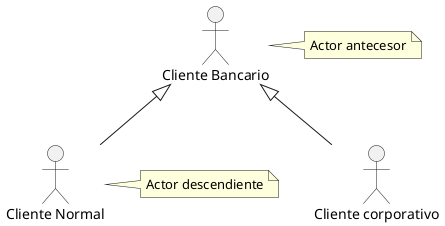 @startuml
:Cliente Bancario: as cb
:Cliente Normal: as cn
note right of cb : Actor antecesor
note right of cn : Actor descendiente
cb <|-- :Cliente corporativo:
cb <|-- cn
@enduml